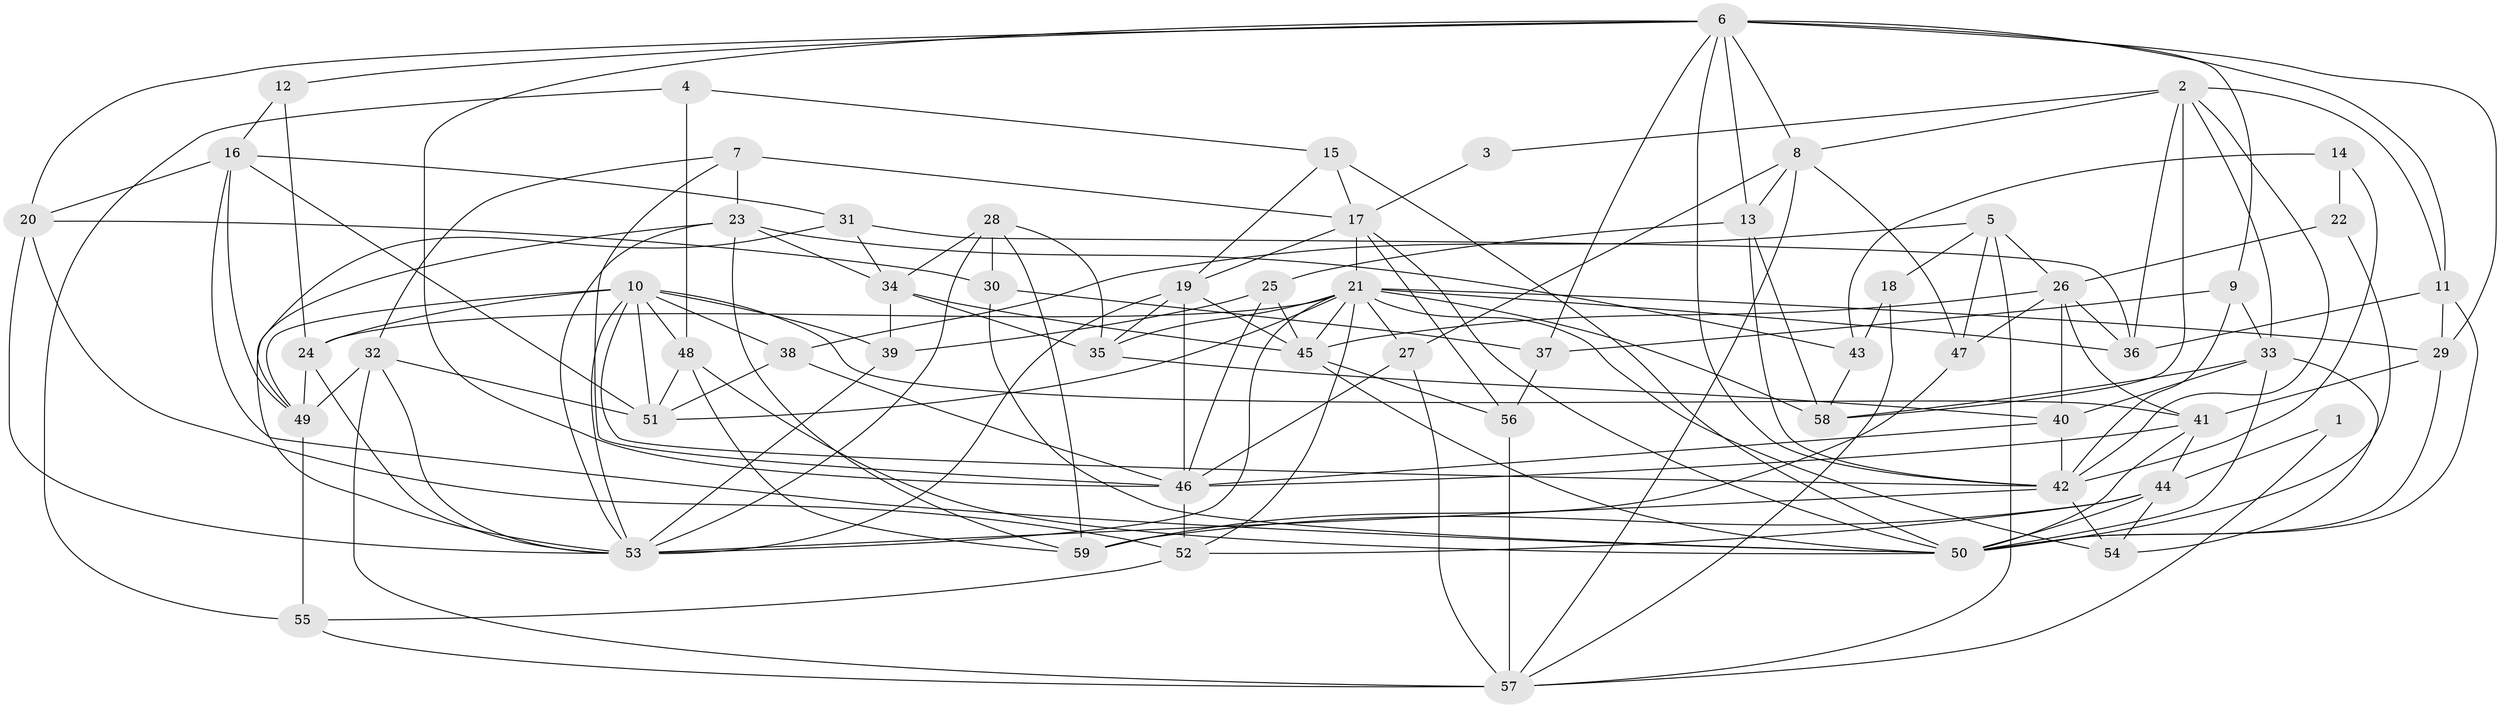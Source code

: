 // original degree distribution, {2: 0.1440677966101695, 4: 0.2966101694915254, 6: 0.0847457627118644, 7: 0.0423728813559322, 3: 0.2627118644067797, 5: 0.1440677966101695, 8: 0.01694915254237288, 9: 0.00847457627118644}
// Generated by graph-tools (version 1.1) at 2025/02/03/09/25 03:02:14]
// undirected, 59 vertices, 161 edges
graph export_dot {
graph [start="1"]
  node [color=gray90,style=filled];
  1;
  2;
  3;
  4;
  5;
  6;
  7;
  8;
  9;
  10;
  11;
  12;
  13;
  14;
  15;
  16;
  17;
  18;
  19;
  20;
  21;
  22;
  23;
  24;
  25;
  26;
  27;
  28;
  29;
  30;
  31;
  32;
  33;
  34;
  35;
  36;
  37;
  38;
  39;
  40;
  41;
  42;
  43;
  44;
  45;
  46;
  47;
  48;
  49;
  50;
  51;
  52;
  53;
  54;
  55;
  56;
  57;
  58;
  59;
  1 -- 44 [weight=1.0];
  1 -- 57 [weight=1.0];
  2 -- 3 [weight=1.0];
  2 -- 8 [weight=1.0];
  2 -- 11 [weight=1.0];
  2 -- 33 [weight=1.0];
  2 -- 36 [weight=1.0];
  2 -- 42 [weight=1.0];
  2 -- 58 [weight=1.0];
  3 -- 17 [weight=1.0];
  4 -- 15 [weight=1.0];
  4 -- 48 [weight=1.0];
  4 -- 55 [weight=1.0];
  5 -- 18 [weight=1.0];
  5 -- 26 [weight=1.0];
  5 -- 38 [weight=1.0];
  5 -- 47 [weight=1.0];
  5 -- 57 [weight=1.0];
  6 -- 8 [weight=1.0];
  6 -- 9 [weight=2.0];
  6 -- 11 [weight=1.0];
  6 -- 12 [weight=1.0];
  6 -- 13 [weight=1.0];
  6 -- 20 [weight=1.0];
  6 -- 29 [weight=1.0];
  6 -- 37 [weight=1.0];
  6 -- 42 [weight=1.0];
  6 -- 46 [weight=2.0];
  7 -- 17 [weight=1.0];
  7 -- 23 [weight=1.0];
  7 -- 32 [weight=1.0];
  7 -- 46 [weight=1.0];
  8 -- 13 [weight=1.0];
  8 -- 27 [weight=1.0];
  8 -- 47 [weight=1.0];
  8 -- 57 [weight=1.0];
  9 -- 33 [weight=2.0];
  9 -- 37 [weight=3.0];
  9 -- 42 [weight=1.0];
  10 -- 24 [weight=1.0];
  10 -- 38 [weight=1.0];
  10 -- 39 [weight=1.0];
  10 -- 41 [weight=1.0];
  10 -- 42 [weight=1.0];
  10 -- 48 [weight=1.0];
  10 -- 49 [weight=1.0];
  10 -- 51 [weight=1.0];
  10 -- 53 [weight=1.0];
  11 -- 29 [weight=1.0];
  11 -- 36 [weight=1.0];
  11 -- 50 [weight=2.0];
  12 -- 16 [weight=1.0];
  12 -- 24 [weight=1.0];
  13 -- 25 [weight=1.0];
  13 -- 42 [weight=1.0];
  13 -- 58 [weight=1.0];
  14 -- 22 [weight=1.0];
  14 -- 42 [weight=1.0];
  14 -- 43 [weight=1.0];
  15 -- 17 [weight=1.0];
  15 -- 19 [weight=1.0];
  15 -- 50 [weight=1.0];
  16 -- 20 [weight=1.0];
  16 -- 31 [weight=1.0];
  16 -- 49 [weight=1.0];
  16 -- 50 [weight=1.0];
  16 -- 51 [weight=2.0];
  17 -- 19 [weight=1.0];
  17 -- 21 [weight=1.0];
  17 -- 50 [weight=1.0];
  17 -- 56 [weight=1.0];
  18 -- 43 [weight=1.0];
  18 -- 57 [weight=1.0];
  19 -- 35 [weight=2.0];
  19 -- 45 [weight=1.0];
  19 -- 46 [weight=1.0];
  19 -- 53 [weight=1.0];
  20 -- 30 [weight=1.0];
  20 -- 52 [weight=1.0];
  20 -- 53 [weight=1.0];
  21 -- 24 [weight=1.0];
  21 -- 27 [weight=2.0];
  21 -- 29 [weight=1.0];
  21 -- 35 [weight=1.0];
  21 -- 36 [weight=1.0];
  21 -- 45 [weight=1.0];
  21 -- 51 [weight=1.0];
  21 -- 52 [weight=1.0];
  21 -- 53 [weight=2.0];
  21 -- 54 [weight=1.0];
  21 -- 58 [weight=1.0];
  22 -- 26 [weight=1.0];
  22 -- 50 [weight=1.0];
  23 -- 34 [weight=1.0];
  23 -- 43 [weight=1.0];
  23 -- 49 [weight=1.0];
  23 -- 53 [weight=1.0];
  23 -- 59 [weight=1.0];
  24 -- 49 [weight=1.0];
  24 -- 53 [weight=1.0];
  25 -- 39 [weight=1.0];
  25 -- 45 [weight=1.0];
  25 -- 46 [weight=1.0];
  26 -- 36 [weight=1.0];
  26 -- 40 [weight=1.0];
  26 -- 41 [weight=1.0];
  26 -- 45 [weight=1.0];
  26 -- 47 [weight=1.0];
  27 -- 46 [weight=1.0];
  27 -- 57 [weight=1.0];
  28 -- 30 [weight=1.0];
  28 -- 34 [weight=1.0];
  28 -- 35 [weight=1.0];
  28 -- 53 [weight=1.0];
  28 -- 59 [weight=1.0];
  29 -- 41 [weight=1.0];
  29 -- 50 [weight=2.0];
  30 -- 37 [weight=1.0];
  30 -- 50 [weight=1.0];
  31 -- 34 [weight=1.0];
  31 -- 36 [weight=1.0];
  31 -- 53 [weight=1.0];
  32 -- 49 [weight=1.0];
  32 -- 51 [weight=1.0];
  32 -- 53 [weight=1.0];
  32 -- 57 [weight=1.0];
  33 -- 40 [weight=1.0];
  33 -- 50 [weight=1.0];
  33 -- 54 [weight=1.0];
  33 -- 58 [weight=1.0];
  34 -- 35 [weight=1.0];
  34 -- 39 [weight=2.0];
  34 -- 45 [weight=2.0];
  35 -- 40 [weight=1.0];
  37 -- 56 [weight=1.0];
  38 -- 46 [weight=1.0];
  38 -- 51 [weight=1.0];
  39 -- 53 [weight=1.0];
  40 -- 42 [weight=1.0];
  40 -- 46 [weight=1.0];
  41 -- 44 [weight=1.0];
  41 -- 46 [weight=1.0];
  41 -- 50 [weight=1.0];
  42 -- 53 [weight=1.0];
  42 -- 54 [weight=1.0];
  43 -- 58 [weight=1.0];
  44 -- 50 [weight=1.0];
  44 -- 52 [weight=1.0];
  44 -- 54 [weight=1.0];
  44 -- 59 [weight=1.0];
  45 -- 50 [weight=1.0];
  45 -- 56 [weight=1.0];
  46 -- 52 [weight=1.0];
  47 -- 59 [weight=1.0];
  48 -- 50 [weight=1.0];
  48 -- 51 [weight=1.0];
  48 -- 59 [weight=1.0];
  49 -- 55 [weight=1.0];
  52 -- 55 [weight=1.0];
  55 -- 57 [weight=1.0];
  56 -- 57 [weight=2.0];
}

